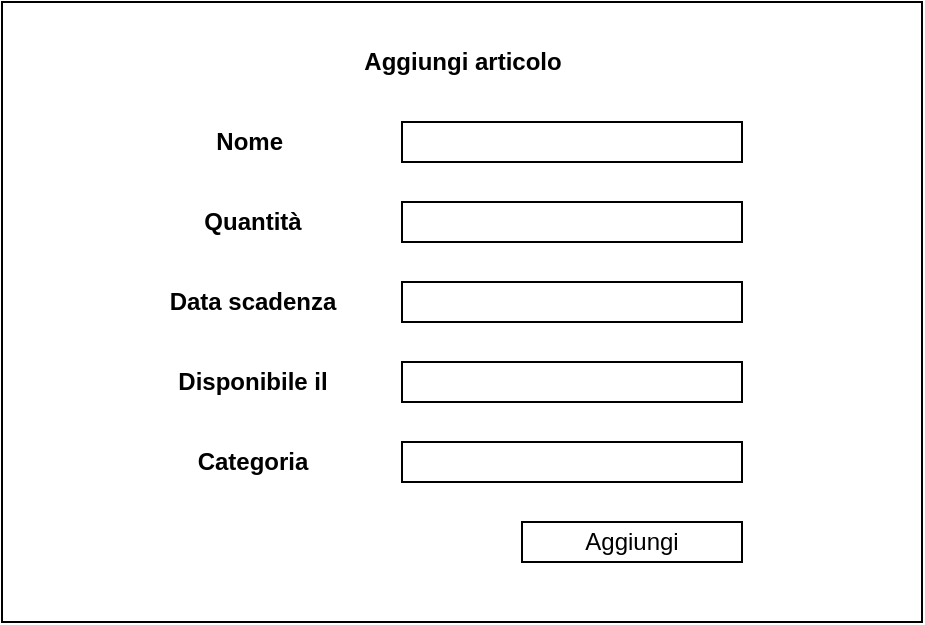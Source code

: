 <mxfile version="12.6.1" type="device"><diagram id="AM2Yi2tpU6nJyhFND6tY" name="Page-1"><mxGraphModel dx="2111" dy="643" grid="1" gridSize="10" guides="1" tooltips="1" connect="1" arrows="1" fold="1" page="1" pageScale="1" pageWidth="1169" pageHeight="827" math="0" shadow="0"><root><mxCell id="0"/><mxCell id="1" parent="0"/><mxCell id="0dTWJ1mt-Fz3z_qdL9y1-52" value="" style="rounded=0;whiteSpace=wrap;html=1;" vertex="1" parent="1"><mxGeometry x="-70" y="180" width="460" height="310" as="geometry"/></mxCell><mxCell id="0dTWJ1mt-Fz3z_qdL9y1-53" value="Nome&amp;nbsp;" style="text;html=1;align=center;verticalAlign=middle;resizable=0;points=[];autosize=1;fontStyle=1" vertex="1" parent="1"><mxGeometry x="30" y="240" width="50" height="20" as="geometry"/></mxCell><mxCell id="0dTWJ1mt-Fz3z_qdL9y1-54" value="" style="rounded=0;whiteSpace=wrap;html=1;" vertex="1" parent="1"><mxGeometry x="130" y="240" width="170" height="20" as="geometry"/></mxCell><mxCell id="0dTWJ1mt-Fz3z_qdL9y1-55" value="Quantità&lt;span style=&quot;color: rgba(0 , 0 , 0 , 0) ; font-family: monospace ; font-size: 0px ; font-weight: 400&quot;&gt;%3CmxGraphModel%3E%3Croot%3E%3CmxCell%20id%3D%220%22%2F%3E%3CmxCell%20id%3D%221%22%20parent%3D%220%22%2F%3E%3CmxCell%20id%3D%222%22%20value%3D%22Nome%26amp%3Bnbsp%3B%22%20style%3D%22text%3Bhtml%3D1%3Balign%3Dcenter%3BverticalAlign%3Dmiddle%3Bresizable%3D0%3Bpoints%3D%5B%5D%3Bautosize%3D1%3BfontStyle%3D1%22%20vertex%3D%221%22%20parent%3D%221%22%3E%3CmxGeometry%20x%3D%2230%22%20y%3D%22240%22%20width%3D%2250%22%20height%3D%2220%22%20as%3D%22geometry%22%2F%3E%3C%2FmxCell%3E%3CmxCell%20id%3D%223%22%20value%3D%22%22%20style%3D%22rounded%3D0%3BwhiteSpace%3Dwrap%3Bhtml%3D1%3B%22%20vertex%3D%221%22%20parent%3D%221%22%3E%3CmxGeometry%20x%3D%22130%22%20y%3D%22240%22%20width%3D%22170%22%20height%3D%2220%22%20as%3D%22geometry%22%2F%3E%3C%2FmxCell%3E%3C%2Froot%3E%3C%2FmxGraphModel%3E&lt;/span&gt;&lt;span style=&quot;color: rgba(0 , 0 , 0 , 0) ; font-family: monospace ; font-size: 0px ; font-weight: 400&quot;&gt;%3CmxGraphModel%3E%3Croot%3E%3CmxCell%20id%3D%220%22%2F%3E%3CmxCell%20id%3D%221%22%20parent%3D%220%22%2F%3E%3CmxCell%20id%3D%222%22%20value%3D%22Nome%26amp%3Bnbsp%3B%22%20style%3D%22text%3Bhtml%3D1%3Balign%3Dcenter%3BverticalAlign%3Dmiddle%3Bresizable%3D0%3Bpoints%3D%5B%5D%3Bautosize%3D1%3BfontStyle%3D1%22%20vertex%3D%221%22%20parent%3D%221%22%3E%3CmxGeometry%20x%3D%2230%22%20y%3D%22240%22%20width%3D%2250%22%20height%3D%2220%22%20as%3D%22geometry%22%2F%3E%3C%2FmxCell%3E%3CmxCell%20id%3D%223%22%20value%3D%22%22%20style%3D%22rounded%3D0%3BwhiteSpace%3Dwrap%3Bhtml%3D1%3B%22%20vertex%3D%221%22%20parent%3D%221%22%3E%3CmxGeometry%20x%3D%22130%22%20y%3D%22240%22%20width%3D%22170%22%20height%3D%2220%22%20as%3D%22geometry%22%2F%3E%3C%2FmxCell%3E%3C%2Froot%3E%3C%2FmxGraphModel%3E&lt;/span&gt;" style="text;html=1;align=center;verticalAlign=middle;resizable=0;points=[];autosize=1;fontStyle=1" vertex="1" parent="1"><mxGeometry x="25" y="280" width="60" height="20" as="geometry"/></mxCell><mxCell id="0dTWJ1mt-Fz3z_qdL9y1-56" value="" style="rounded=0;whiteSpace=wrap;html=1;" vertex="1" parent="1"><mxGeometry x="130" y="280" width="170" height="20" as="geometry"/></mxCell><mxCell id="0dTWJ1mt-Fz3z_qdL9y1-61" value="Data scadenza" style="text;html=1;align=center;verticalAlign=middle;resizable=0;points=[];autosize=1;fontStyle=1" vertex="1" parent="1"><mxGeometry x="5" y="320" width="100" height="20" as="geometry"/></mxCell><mxCell id="0dTWJ1mt-Fz3z_qdL9y1-62" value="" style="rounded=0;whiteSpace=wrap;html=1;" vertex="1" parent="1"><mxGeometry x="130" y="320" width="170" height="20" as="geometry"/></mxCell><mxCell id="0dTWJ1mt-Fz3z_qdL9y1-63" value="Disponibile il" style="text;html=1;align=center;verticalAlign=middle;resizable=0;points=[];autosize=1;fontStyle=1" vertex="1" parent="1"><mxGeometry x="10" y="360" width="90" height="20" as="geometry"/></mxCell><mxCell id="0dTWJ1mt-Fz3z_qdL9y1-64" value="" style="rounded=0;whiteSpace=wrap;html=1;" vertex="1" parent="1"><mxGeometry x="130" y="360" width="170" height="20" as="geometry"/></mxCell><mxCell id="0dTWJ1mt-Fz3z_qdL9y1-67" value="Aggiungi articolo" style="text;html=1;align=center;verticalAlign=middle;resizable=0;points=[];autosize=1;fontStyle=1" vertex="1" parent="1"><mxGeometry x="105" y="200" width="110" height="20" as="geometry"/></mxCell><mxCell id="0dTWJ1mt-Fz3z_qdL9y1-68" value="Categoria" style="text;html=1;align=center;verticalAlign=middle;resizable=0;points=[];autosize=1;fontStyle=1" vertex="1" parent="1"><mxGeometry x="20" y="400" width="70" height="20" as="geometry"/></mxCell><mxCell id="0dTWJ1mt-Fz3z_qdL9y1-69" value="" style="rounded=0;whiteSpace=wrap;html=1;" vertex="1" parent="1"><mxGeometry x="130" y="400" width="170" height="20" as="geometry"/></mxCell><mxCell id="0dTWJ1mt-Fz3z_qdL9y1-70" value="Aggiungi" style="rounded=0;whiteSpace=wrap;html=1;" vertex="1" parent="1"><mxGeometry x="190" y="440" width="110" height="20" as="geometry"/></mxCell></root></mxGraphModel></diagram></mxfile>